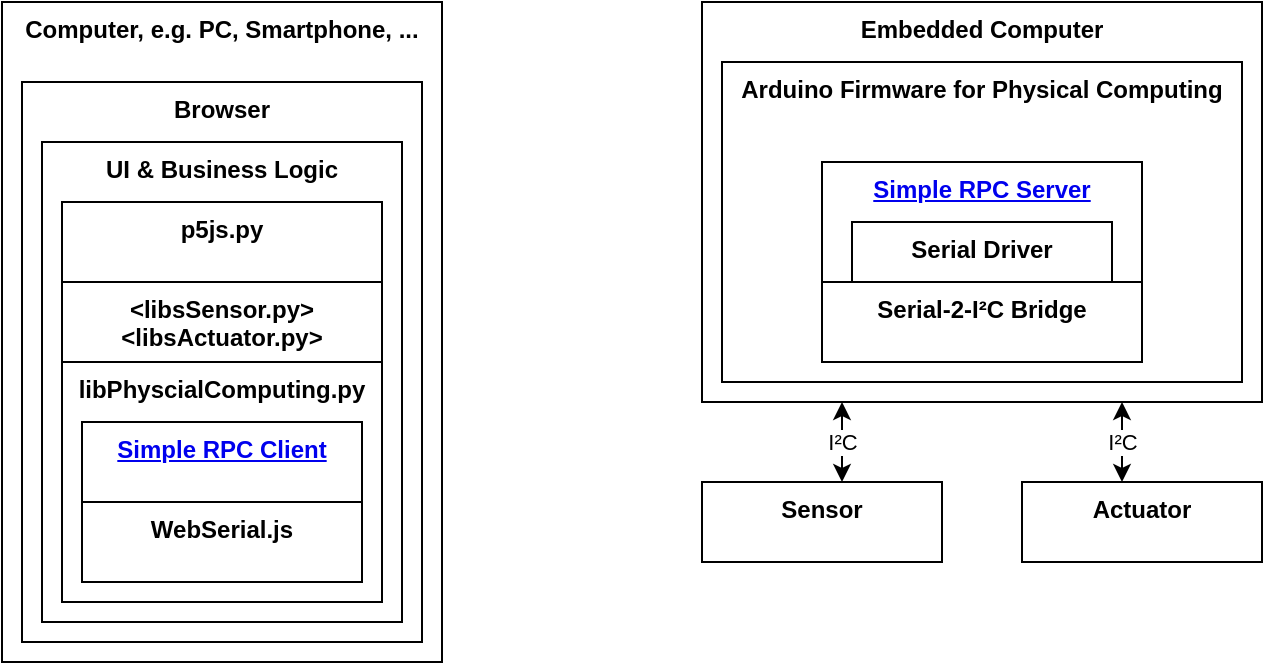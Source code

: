 <mxfile version="15.4.3" type="github">
  <diagram id="LajkD7CIGhMCRTVBT5yx" name="Page-1">
    <mxGraphModel dx="790" dy="510" grid="1" gridSize="10" guides="1" tooltips="1" connect="1" arrows="1" fold="1" page="1" pageScale="1" pageWidth="850" pageHeight="1100" math="0" shadow="0">
      <root>
        <mxCell id="0" />
        <mxCell id="1" parent="0" />
        <mxCell id="RVF4NkdQc4H70TZ9WnmQ-1" value="&lt;b&gt;Computer, e.g. PC, Smartphone, ...&lt;/b&gt;" style="rounded=0;whiteSpace=wrap;html=1;verticalAlign=top;" vertex="1" parent="1">
          <mxGeometry x="90" y="120" width="220" height="330" as="geometry" />
        </mxCell>
        <mxCell id="RVF4NkdQc4H70TZ9WnmQ-2" value="&lt;b&gt;Browser&lt;/b&gt;" style="rounded=0;whiteSpace=wrap;html=1;verticalAlign=top;" vertex="1" parent="1">
          <mxGeometry x="100" y="160" width="200" height="280" as="geometry" />
        </mxCell>
        <mxCell id="RVF4NkdQc4H70TZ9WnmQ-10" value="I²C" style="edgeStyle=orthogonalEdgeStyle;rounded=0;orthogonalLoop=1;jettySize=auto;html=1;exitX=0.25;exitY=1;exitDx=0;exitDy=0;startArrow=classic;startFill=1;" edge="1" parent="1" source="RVF4NkdQc4H70TZ9WnmQ-4" target="RVF4NkdQc4H70TZ9WnmQ-8">
          <mxGeometry relative="1" as="geometry">
            <Array as="points">
              <mxPoint x="510" y="350" />
              <mxPoint x="510" y="350" />
            </Array>
          </mxGeometry>
        </mxCell>
        <mxCell id="RVF4NkdQc4H70TZ9WnmQ-11" value="I²C" style="edgeStyle=orthogonalEdgeStyle;rounded=0;orthogonalLoop=1;jettySize=auto;html=1;exitX=0.75;exitY=1;exitDx=0;exitDy=0;startArrow=classic;startFill=1;" edge="1" parent="1" source="RVF4NkdQc4H70TZ9WnmQ-4">
          <mxGeometry relative="1" as="geometry">
            <mxPoint x="650" y="360" as="targetPoint" />
            <Array as="points">
              <mxPoint x="650" y="340" />
              <mxPoint x="650" y="340" />
            </Array>
          </mxGeometry>
        </mxCell>
        <mxCell id="RVF4NkdQc4H70TZ9WnmQ-4" value="&lt;b&gt;Embedded Computer&lt;/b&gt;" style="rounded=0;whiteSpace=wrap;html=1;verticalAlign=top;" vertex="1" parent="1">
          <mxGeometry x="440" y="120" width="280" height="200" as="geometry" />
        </mxCell>
        <mxCell id="RVF4NkdQc4H70TZ9WnmQ-7" value="&lt;b&gt;UI &amp;amp;&amp;nbsp;Business Logic&lt;/b&gt;" style="rounded=0;whiteSpace=wrap;html=1;verticalAlign=top;" vertex="1" parent="1">
          <mxGeometry x="110" y="190" width="180" height="240" as="geometry" />
        </mxCell>
        <mxCell id="RVF4NkdQc4H70TZ9WnmQ-3" value="&lt;b&gt;libPhyscialComputing.py&lt;br&gt;&lt;/b&gt;" style="rounded=0;whiteSpace=wrap;html=1;verticalAlign=top;" vertex="1" parent="1">
          <mxGeometry x="120" y="300" width="160" height="120" as="geometry" />
        </mxCell>
        <mxCell id="RVF4NkdQc4H70TZ9WnmQ-5" value="&lt;b&gt;p5js.py&lt;br&gt;&lt;/b&gt;" style="rounded=0;whiteSpace=wrap;html=1;verticalAlign=top;" vertex="1" parent="1">
          <mxGeometry x="120" y="220" width="160" height="40" as="geometry" />
        </mxCell>
        <mxCell id="RVF4NkdQc4H70TZ9WnmQ-6" value="&lt;b&gt;&amp;lt;libsSensor.py&amp;gt;&lt;br&gt;&lt;/b&gt;&lt;b&gt;&amp;lt;libsActuator.py&amp;gt;&lt;/b&gt;&lt;b&gt;&lt;br&gt;&lt;/b&gt;" style="rounded=0;whiteSpace=wrap;html=1;verticalAlign=top;" vertex="1" parent="1">
          <mxGeometry x="120" y="260" width="160" height="40" as="geometry" />
        </mxCell>
        <mxCell id="RVF4NkdQc4H70TZ9WnmQ-8" value="&lt;b&gt;Sensor&lt;br&gt;&lt;/b&gt;" style="rounded=0;whiteSpace=wrap;html=1;verticalAlign=top;" vertex="1" parent="1">
          <mxGeometry x="440" y="360" width="120" height="40" as="geometry" />
        </mxCell>
        <mxCell id="RVF4NkdQc4H70TZ9WnmQ-9" value="&lt;b&gt;Actuator&lt;br&gt;&lt;/b&gt;" style="rounded=0;whiteSpace=wrap;html=1;verticalAlign=top;" vertex="1" parent="1">
          <mxGeometry x="600" y="360" width="120" height="40" as="geometry" />
        </mxCell>
        <mxCell id="RVF4NkdQc4H70TZ9WnmQ-12" value="&lt;b&gt;Arduino Firmware for Physical Computing&lt;/b&gt;" style="rounded=0;whiteSpace=wrap;html=1;verticalAlign=top;" vertex="1" parent="1">
          <mxGeometry x="450" y="150" width="260" height="160" as="geometry" />
        </mxCell>
        <mxCell id="RVF4NkdQc4H70TZ9WnmQ-13" value="&lt;b&gt;&lt;a href=&quot;https://simplerpc.readthedocs.io/en/latest/&quot;&gt;Simple RPC&amp;nbsp;Server&lt;/a&gt;&lt;br&gt;&lt;/b&gt;" style="rounded=0;whiteSpace=wrap;html=1;verticalAlign=top;" vertex="1" parent="1">
          <mxGeometry x="500" y="200" width="160" height="60" as="geometry" />
        </mxCell>
        <mxCell id="RVF4NkdQc4H70TZ9WnmQ-14" value="&lt;b&gt;Serial-2-I²C Bridge&lt;br&gt;&lt;/b&gt;" style="rounded=0;whiteSpace=wrap;html=1;verticalAlign=top;" vertex="1" parent="1">
          <mxGeometry x="500" y="260" width="160" height="40" as="geometry" />
        </mxCell>
        <mxCell id="RVF4NkdQc4H70TZ9WnmQ-16" value="&lt;b&gt;Serial Driver&lt;br&gt;&lt;/b&gt;" style="rounded=0;whiteSpace=wrap;html=1;verticalAlign=top;" vertex="1" parent="1">
          <mxGeometry x="515" y="230" width="130" height="30" as="geometry" />
        </mxCell>
        <mxCell id="RVF4NkdQc4H70TZ9WnmQ-17" value="&lt;b&gt;&lt;a href=&quot;https://github.com/jfjlaros/arduino-simple-rpc&quot;&gt;Simple RPC Client&lt;/a&gt;&lt;br&gt;&lt;/b&gt;" style="rounded=0;whiteSpace=wrap;html=1;verticalAlign=top;" vertex="1" parent="1">
          <mxGeometry x="130" y="330" width="140" height="40" as="geometry" />
        </mxCell>
        <mxCell id="RVF4NkdQc4H70TZ9WnmQ-18" value="&lt;b&gt;WebSerial.js&lt;br&gt;&lt;/b&gt;" style="rounded=0;whiteSpace=wrap;html=1;verticalAlign=top;" vertex="1" parent="1">
          <mxGeometry x="130" y="370" width="140" height="40" as="geometry" />
        </mxCell>
      </root>
    </mxGraphModel>
  </diagram>
</mxfile>
